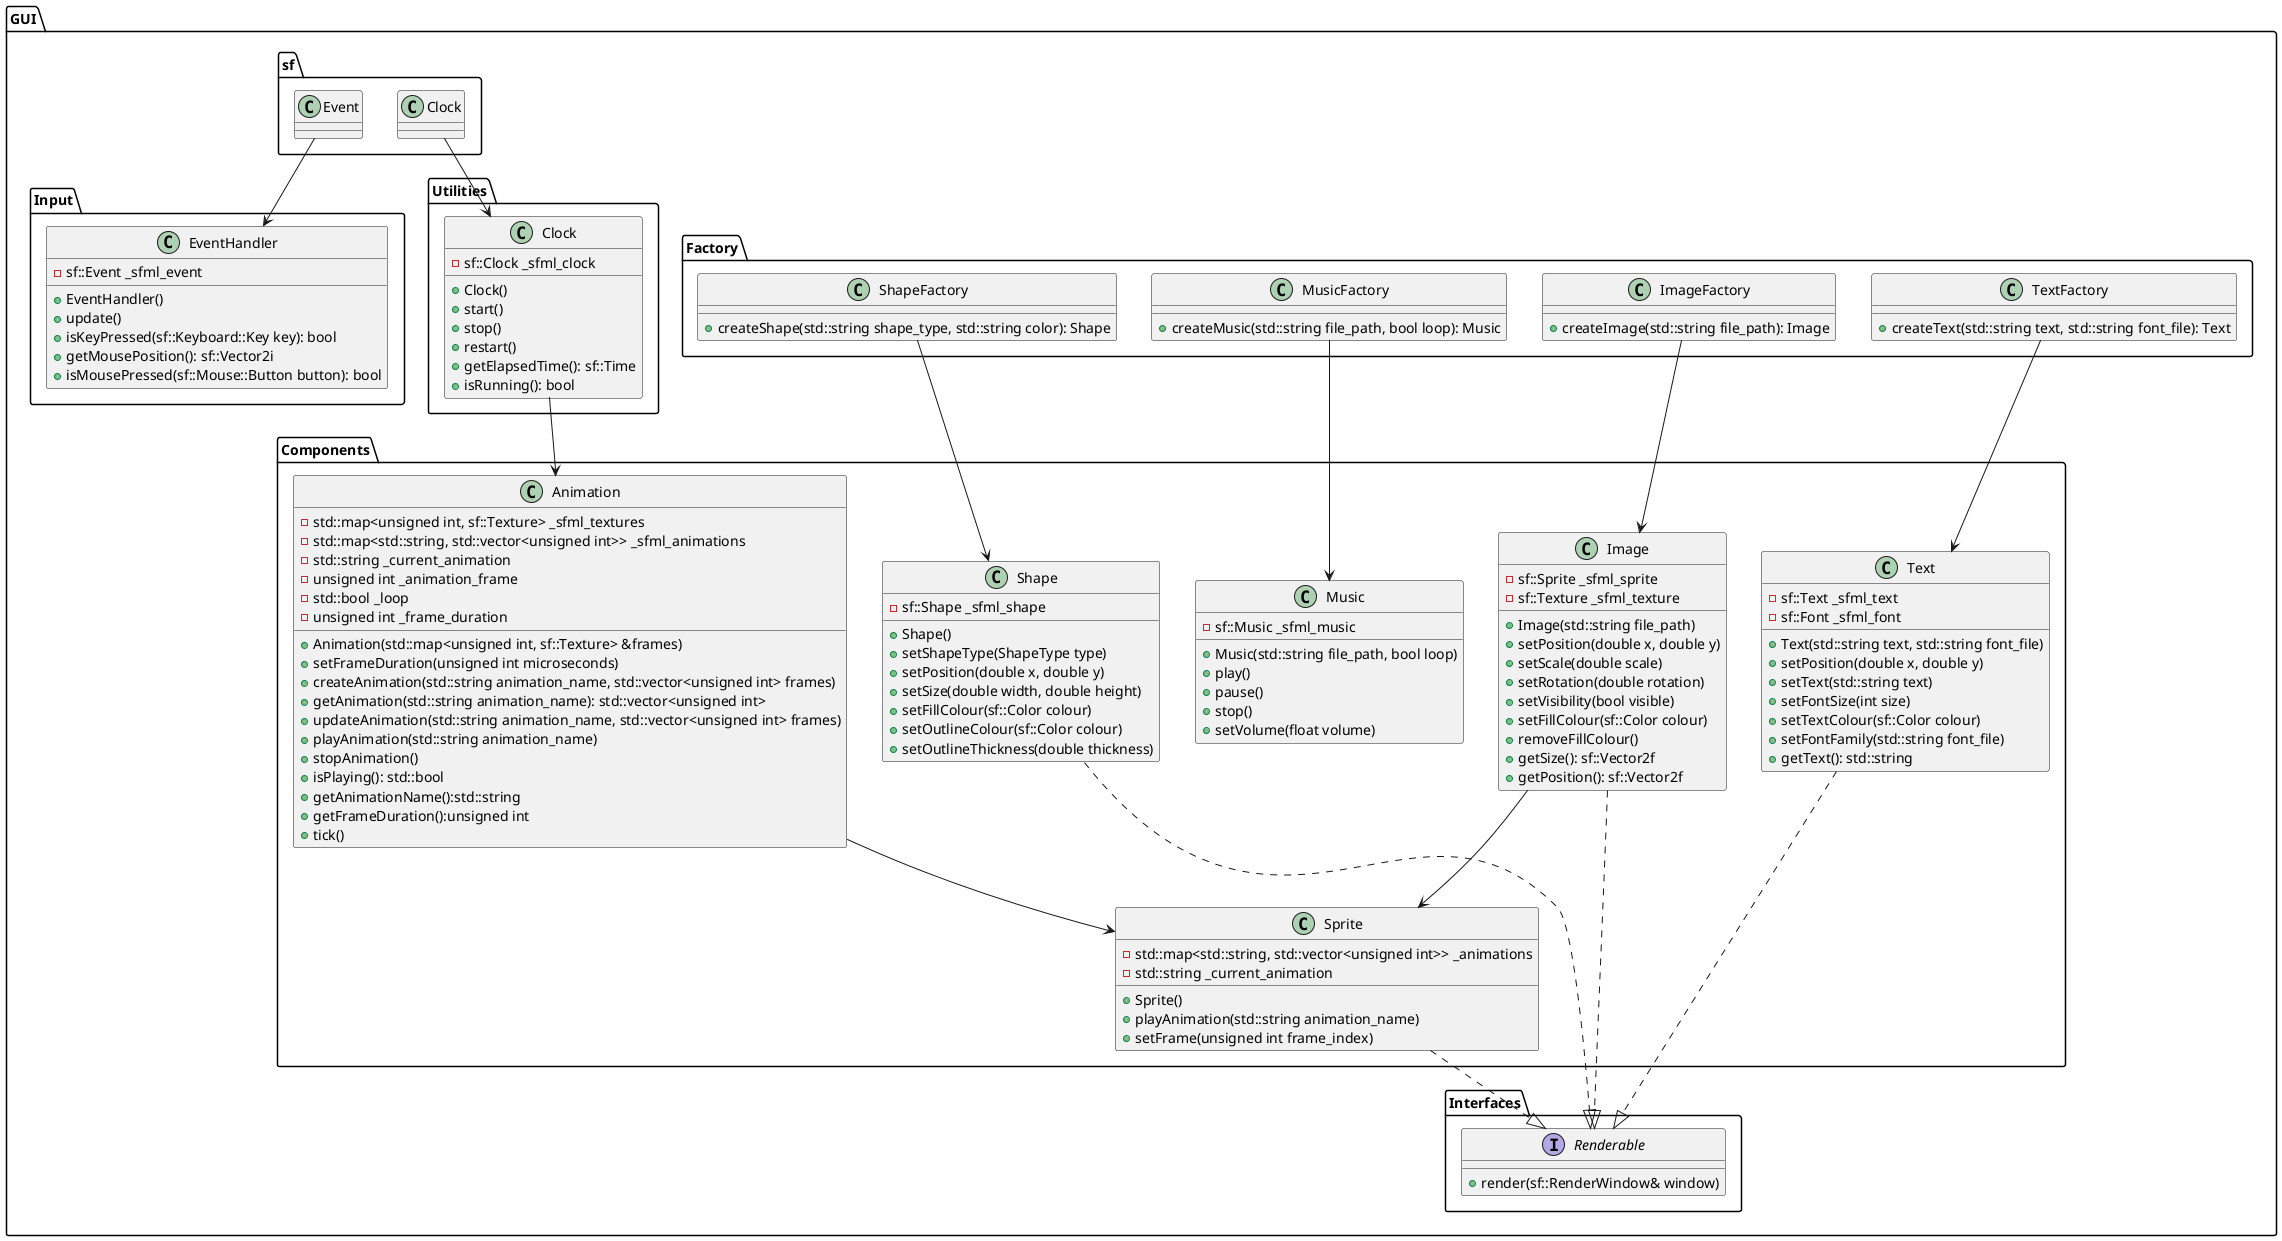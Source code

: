 @startuml Updated GUI Module Design

namespace GUI {
    namespace Factory {
        class TextFactory {
            +createText(std::string text, std::string font_file): Text
        }
        class ImageFactory {
            +createImage(std::string file_path): Image
        }
        class MusicFactory {
            +createMusic(std::string file_path, bool loop): Music
        }
        class ShapeFactory {
            +createShape(std::string shape_type, std::string color): Shape
        }
    }

    namespace Components {
        class Text {
            +Text(std::string text, std::string font_file)
            +setPosition(double x, double y)
            +setText(std::string text)
            +setFontSize(int size)
            +setTextColour(sf::Color colour)
            +setFontFamily(std::string font_file)
            +getText(): std::string
            -sf::Text _sfml_text
            -sf::Font _sfml_font
        }

        class Music {
            +Music(std::string file_path, bool loop)
            +play()
            +pause()
            +stop()
            +setVolume(float volume)
            -sf::Music _sfml_music
        }

        class Image {
            +Image(std::string file_path)
            +setPosition(double x, double y)
            +setScale(double scale)
            +setRotation(double rotation)
            +setVisibility(bool visible)
            +setFillColour(sf::Color colour)
            +removeFillColour()
            +getSize(): sf::Vector2f
            +getPosition(): sf::Vector2f
            -sf::Sprite _sfml_sprite
            -sf::Texture _sfml_texture
        }

        class Animation {
            +Animation(std::map<unsigned int, sf::Texture> &frames)
            +setFrameDuration(unsigned int microseconds)
            +createAnimation(std::string animation_name, std::vector<unsigned int> frames)
            +getAnimation(std::string animation_name): std::vector<unsigned int>
            +updateAnimation(std::string animation_name, std::vector<unsigned int> frames)
            +playAnimation(std::string animation_name)
            +stopAnimation()
            +isPlaying(): std::bool
            +getAnimationName():std::string
            +getFrameDuration():unsigned int
            +tick()
            -std::map<unsigned int, sf::Texture> _sfml_textures
            -std::map<std::string, std::vector<unsigned int>> _sfml_animations
            -std::string _current_animation
            -unsigned int _animation_frame
            -std::bool _loop
            -unsigned int _frame_duration
        }

        class Sprite {
            +Sprite()
            +playAnimation(std::string animation_name)
            +setFrame(unsigned int frame_index)
            -std::map<std::string, std::vector<unsigned int>> _animations
            -std::string _current_animation
        }

        class Shape {
            +Shape()
            +setShapeType(ShapeType type)
            +setPosition(double x, double y)
            +setSize(double width, double height)
            +setFillColour(sf::Color colour)
            +setOutlineColour(sf::Color colour)
            +setOutlineThickness(double thickness)
            -sf::Shape _sfml_shape
        }
    }

    namespace Input {
        class EventHandler {
            +EventHandler()
            +update()
            +isKeyPressed(sf::Keyboard::Key key): bool
            +getMousePosition(): sf::Vector2i
            +isMousePressed(sf::Mouse::Button button): bool
            -sf::Event _sfml_event
        }
    }

    namespace Utilities {
        class Clock {
            +Clock()
            +start()
            +stop()
            +restart()
            +getElapsedTime(): sf::Time
            +isRunning(): bool
            -sf::Clock _sfml_clock
        }
    }

    namespace Interfaces {
        interface Renderable {
            +render(sf::RenderWindow& window)
        }
    }
    
    ' Relationships
    Factory.TextFactory --> Components.Text
    Factory.ImageFactory --> Components.Image
    Factory.MusicFactory --> Components.Music
    Factory.ShapeFactory --> Components.Shape
    Components.Image --> Components.Sprite
    Components.Animation --> Components.Sprite
    Utilities.Clock --> Components.Animation

    Components.Text ..|> Interfaces.Renderable
    Components.Image ..|> Interfaces.Renderable
    Components.Sprite ..|> Interfaces.Renderable
    Components.Shape ..|> Interfaces.Renderable

    sf.Event--> Input.EventHandler 
    sf.Clock --> Utilities.Clock
}

@enduml
